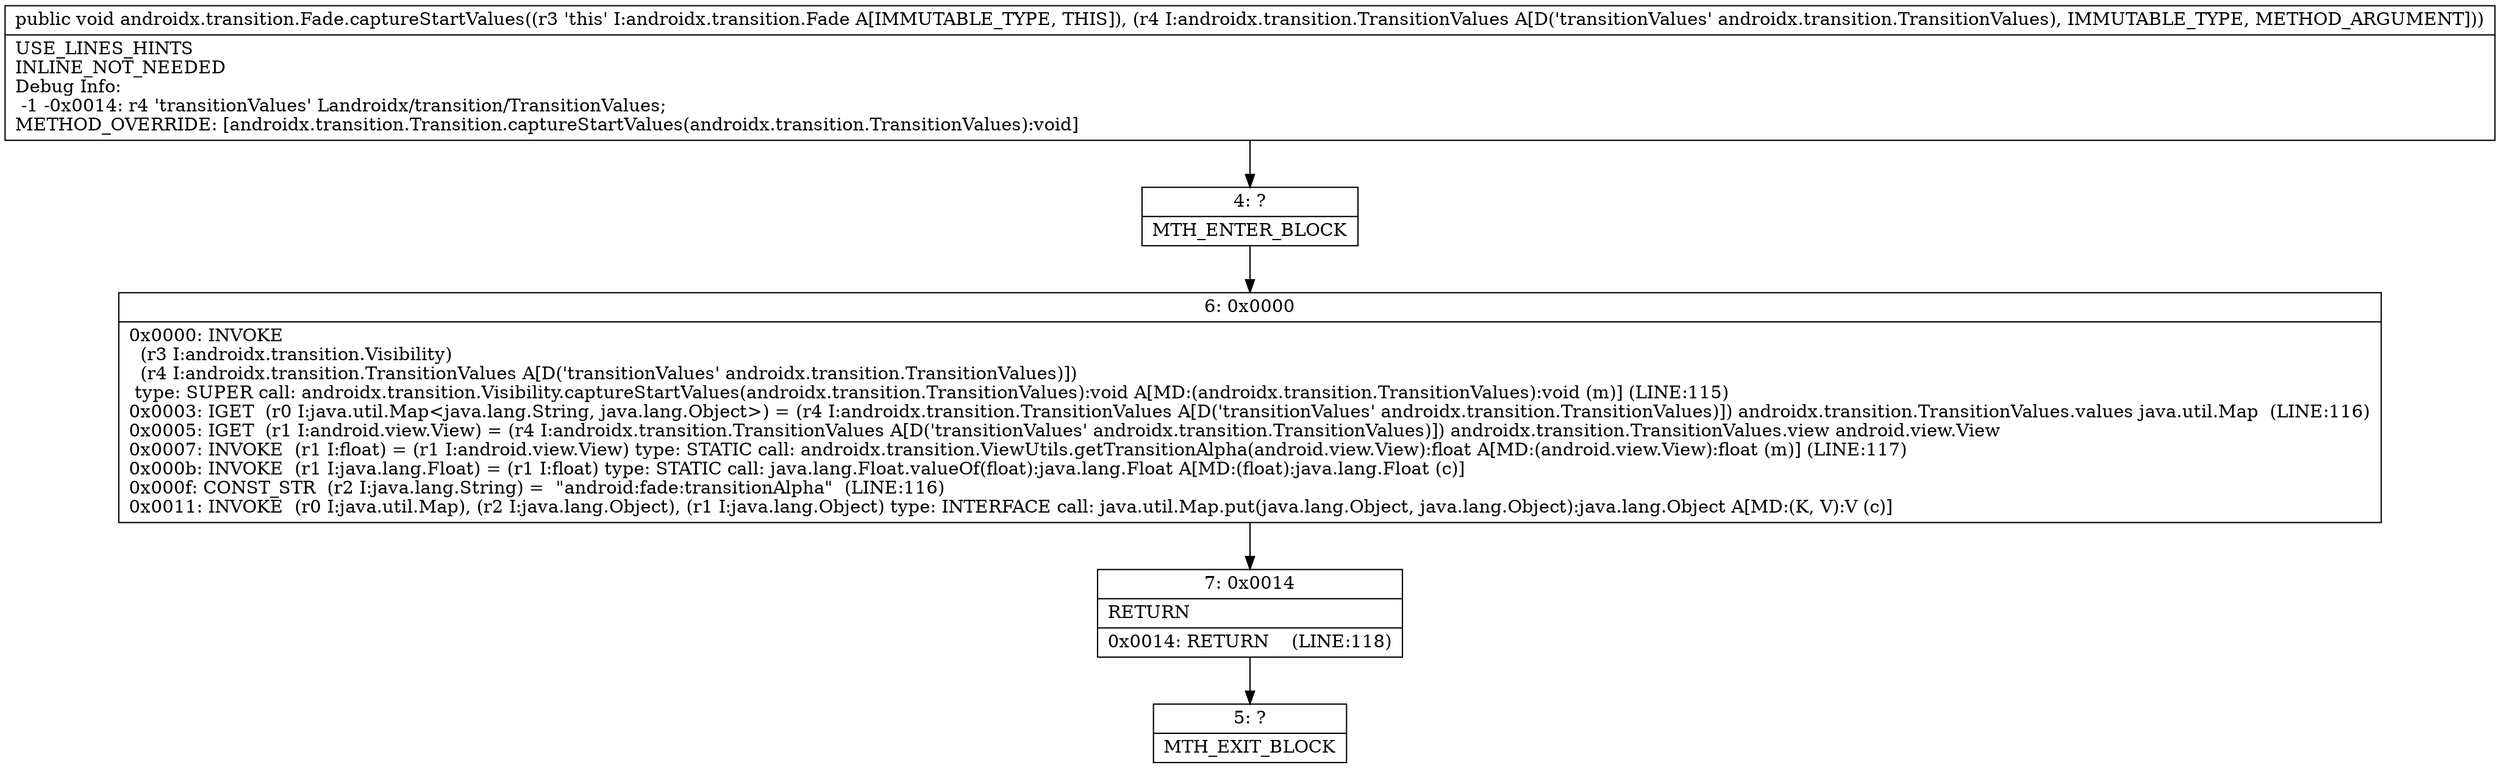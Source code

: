 digraph "CFG forandroidx.transition.Fade.captureStartValues(Landroidx\/transition\/TransitionValues;)V" {
Node_4 [shape=record,label="{4\:\ ?|MTH_ENTER_BLOCK\l}"];
Node_6 [shape=record,label="{6\:\ 0x0000|0x0000: INVOKE  \l  (r3 I:androidx.transition.Visibility)\l  (r4 I:androidx.transition.TransitionValues A[D('transitionValues' androidx.transition.TransitionValues)])\l type: SUPER call: androidx.transition.Visibility.captureStartValues(androidx.transition.TransitionValues):void A[MD:(androidx.transition.TransitionValues):void (m)] (LINE:115)\l0x0003: IGET  (r0 I:java.util.Map\<java.lang.String, java.lang.Object\>) = (r4 I:androidx.transition.TransitionValues A[D('transitionValues' androidx.transition.TransitionValues)]) androidx.transition.TransitionValues.values java.util.Map  (LINE:116)\l0x0005: IGET  (r1 I:android.view.View) = (r4 I:androidx.transition.TransitionValues A[D('transitionValues' androidx.transition.TransitionValues)]) androidx.transition.TransitionValues.view android.view.View \l0x0007: INVOKE  (r1 I:float) = (r1 I:android.view.View) type: STATIC call: androidx.transition.ViewUtils.getTransitionAlpha(android.view.View):float A[MD:(android.view.View):float (m)] (LINE:117)\l0x000b: INVOKE  (r1 I:java.lang.Float) = (r1 I:float) type: STATIC call: java.lang.Float.valueOf(float):java.lang.Float A[MD:(float):java.lang.Float (c)]\l0x000f: CONST_STR  (r2 I:java.lang.String) =  \"android:fade:transitionAlpha\"  (LINE:116)\l0x0011: INVOKE  (r0 I:java.util.Map), (r2 I:java.lang.Object), (r1 I:java.lang.Object) type: INTERFACE call: java.util.Map.put(java.lang.Object, java.lang.Object):java.lang.Object A[MD:(K, V):V (c)]\l}"];
Node_7 [shape=record,label="{7\:\ 0x0014|RETURN\l|0x0014: RETURN    (LINE:118)\l}"];
Node_5 [shape=record,label="{5\:\ ?|MTH_EXIT_BLOCK\l}"];
MethodNode[shape=record,label="{public void androidx.transition.Fade.captureStartValues((r3 'this' I:androidx.transition.Fade A[IMMUTABLE_TYPE, THIS]), (r4 I:androidx.transition.TransitionValues A[D('transitionValues' androidx.transition.TransitionValues), IMMUTABLE_TYPE, METHOD_ARGUMENT]))  | USE_LINES_HINTS\lINLINE_NOT_NEEDED\lDebug Info:\l  \-1 \-0x0014: r4 'transitionValues' Landroidx\/transition\/TransitionValues;\lMETHOD_OVERRIDE: [androidx.transition.Transition.captureStartValues(androidx.transition.TransitionValues):void]\l}"];
MethodNode -> Node_4;Node_4 -> Node_6;
Node_6 -> Node_7;
Node_7 -> Node_5;
}

